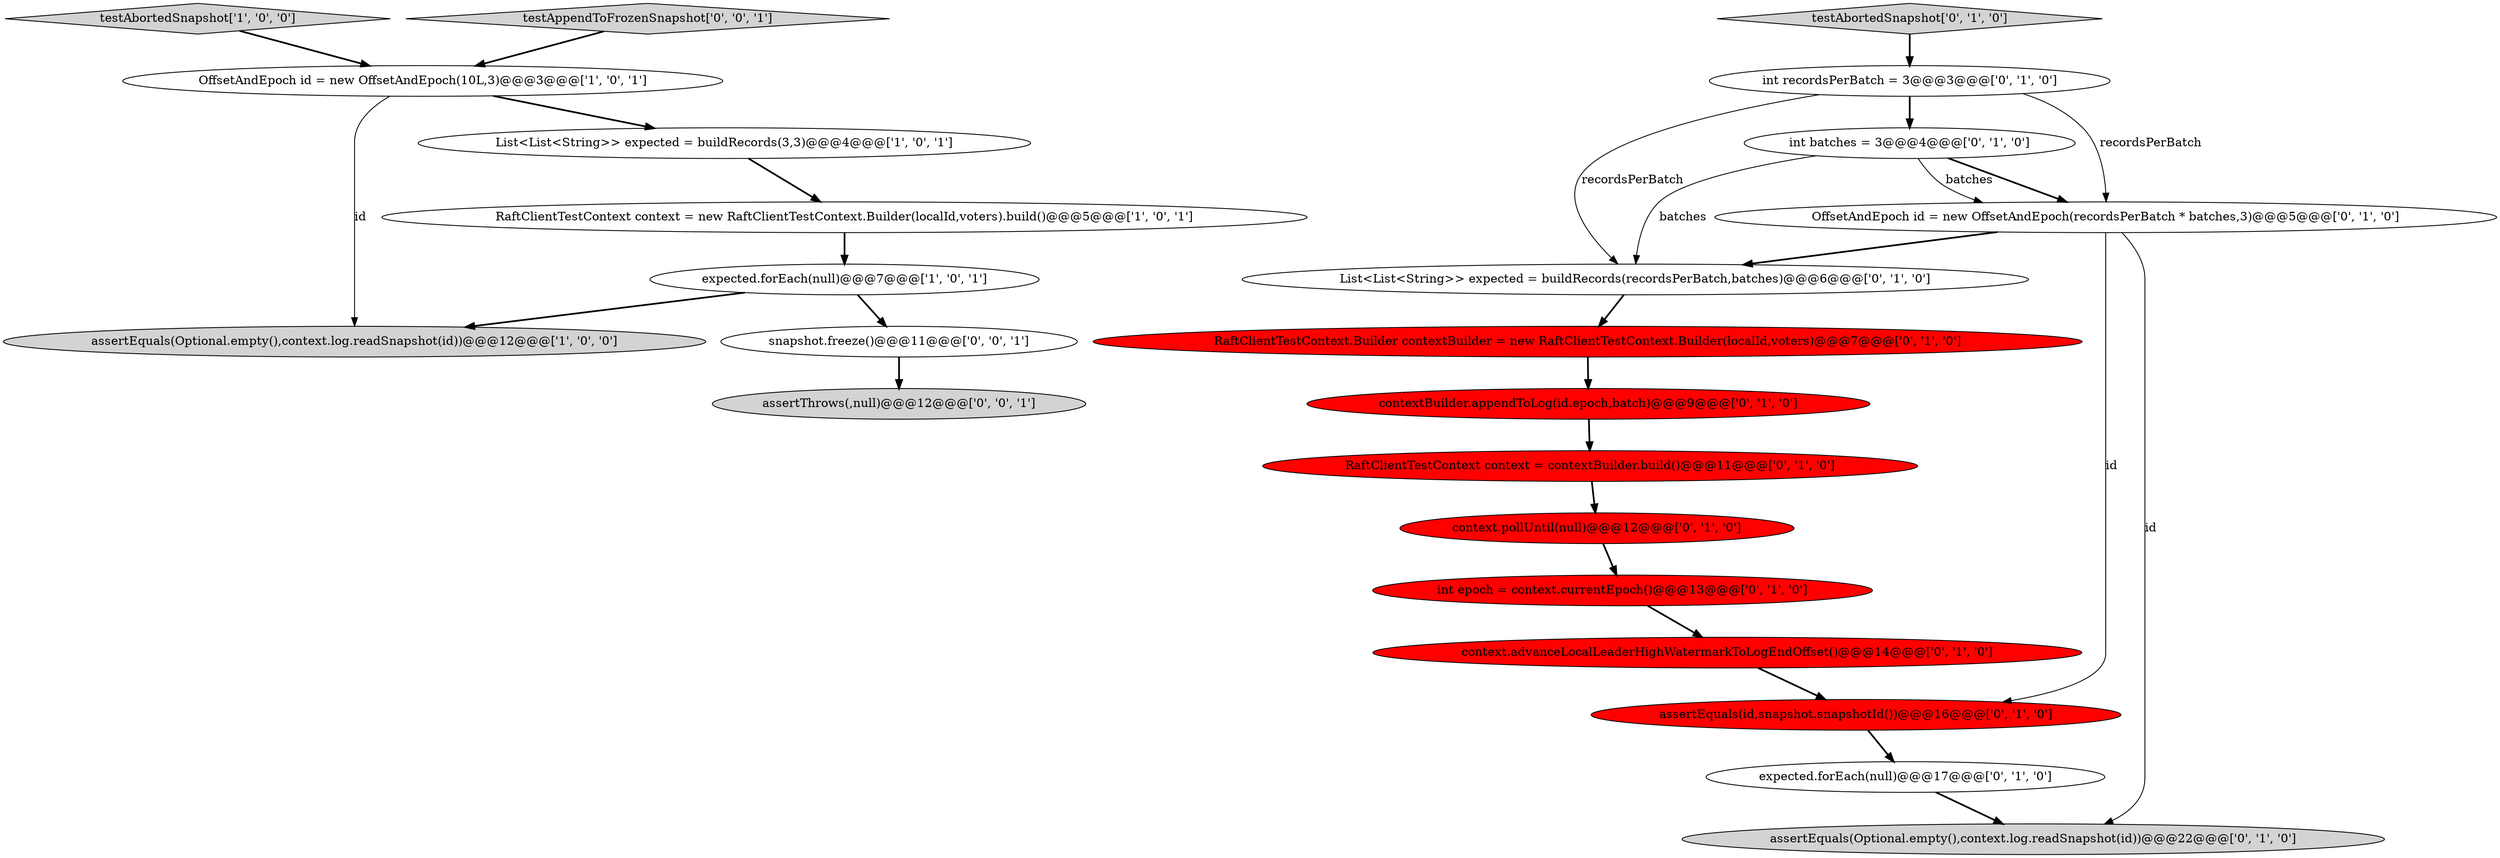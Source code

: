 digraph {
20 [style = filled, label = "assertThrows(,null)@@@12@@@['0', '0', '1']", fillcolor = lightgray, shape = ellipse image = "AAA0AAABBB3BBB"];
21 [style = filled, label = "snapshot.freeze()@@@11@@@['0', '0', '1']", fillcolor = white, shape = ellipse image = "AAA0AAABBB3BBB"];
4 [style = filled, label = "OffsetAndEpoch id = new OffsetAndEpoch(10L,3)@@@3@@@['1', '0', '1']", fillcolor = white, shape = ellipse image = "AAA0AAABBB1BBB"];
9 [style = filled, label = "testAbortedSnapshot['0', '1', '0']", fillcolor = lightgray, shape = diamond image = "AAA0AAABBB2BBB"];
3 [style = filled, label = "expected.forEach(null)@@@7@@@['1', '0', '1']", fillcolor = white, shape = ellipse image = "AAA0AAABBB1BBB"];
15 [style = filled, label = "assertEquals(Optional.empty(),context.log.readSnapshot(id))@@@22@@@['0', '1', '0']", fillcolor = lightgray, shape = ellipse image = "AAA0AAABBB2BBB"];
1 [style = filled, label = "testAbortedSnapshot['1', '0', '0']", fillcolor = lightgray, shape = diamond image = "AAA0AAABBB1BBB"];
5 [style = filled, label = "assertEquals(Optional.empty(),context.log.readSnapshot(id))@@@12@@@['1', '0', '0']", fillcolor = lightgray, shape = ellipse image = "AAA0AAABBB1BBB"];
11 [style = filled, label = "context.pollUntil(null)@@@12@@@['0', '1', '0']", fillcolor = red, shape = ellipse image = "AAA1AAABBB2BBB"];
6 [style = filled, label = "context.advanceLocalLeaderHighWatermarkToLogEndOffset()@@@14@@@['0', '1', '0']", fillcolor = red, shape = ellipse image = "AAA1AAABBB2BBB"];
14 [style = filled, label = "contextBuilder.appendToLog(id.epoch,batch)@@@9@@@['0', '1', '0']", fillcolor = red, shape = ellipse image = "AAA1AAABBB2BBB"];
19 [style = filled, label = "int recordsPerBatch = 3@@@3@@@['0', '1', '0']", fillcolor = white, shape = ellipse image = "AAA0AAABBB2BBB"];
8 [style = filled, label = "List<List<String>> expected = buildRecords(recordsPerBatch,batches)@@@6@@@['0', '1', '0']", fillcolor = white, shape = ellipse image = "AAA0AAABBB2BBB"];
12 [style = filled, label = "int epoch = context.currentEpoch()@@@13@@@['0', '1', '0']", fillcolor = red, shape = ellipse image = "AAA1AAABBB2BBB"];
17 [style = filled, label = "int batches = 3@@@4@@@['0', '1', '0']", fillcolor = white, shape = ellipse image = "AAA0AAABBB2BBB"];
18 [style = filled, label = "assertEquals(id,snapshot.snapshotId())@@@16@@@['0', '1', '0']", fillcolor = red, shape = ellipse image = "AAA1AAABBB2BBB"];
16 [style = filled, label = "RaftClientTestContext.Builder contextBuilder = new RaftClientTestContext.Builder(localId,voters)@@@7@@@['0', '1', '0']", fillcolor = red, shape = ellipse image = "AAA1AAABBB2BBB"];
13 [style = filled, label = "expected.forEach(null)@@@17@@@['0', '1', '0']", fillcolor = white, shape = ellipse image = "AAA0AAABBB2BBB"];
2 [style = filled, label = "List<List<String>> expected = buildRecords(3,3)@@@4@@@['1', '0', '1']", fillcolor = white, shape = ellipse image = "AAA0AAABBB1BBB"];
22 [style = filled, label = "testAppendToFrozenSnapshot['0', '0', '1']", fillcolor = lightgray, shape = diamond image = "AAA0AAABBB3BBB"];
10 [style = filled, label = "OffsetAndEpoch id = new OffsetAndEpoch(recordsPerBatch * batches,3)@@@5@@@['0', '1', '0']", fillcolor = white, shape = ellipse image = "AAA0AAABBB2BBB"];
0 [style = filled, label = "RaftClientTestContext context = new RaftClientTestContext.Builder(localId,voters).build()@@@5@@@['1', '0', '1']", fillcolor = white, shape = ellipse image = "AAA0AAABBB1BBB"];
7 [style = filled, label = "RaftClientTestContext context = contextBuilder.build()@@@11@@@['0', '1', '0']", fillcolor = red, shape = ellipse image = "AAA1AAABBB2BBB"];
0->3 [style = bold, label=""];
17->10 [style = bold, label=""];
8->16 [style = bold, label=""];
1->4 [style = bold, label=""];
7->11 [style = bold, label=""];
6->18 [style = bold, label=""];
17->8 [style = solid, label="batches"];
10->18 [style = solid, label="id"];
11->12 [style = bold, label=""];
19->10 [style = solid, label="recordsPerBatch"];
4->2 [style = bold, label=""];
19->17 [style = bold, label=""];
4->5 [style = solid, label="id"];
12->6 [style = bold, label=""];
14->7 [style = bold, label=""];
22->4 [style = bold, label=""];
17->10 [style = solid, label="batches"];
3->5 [style = bold, label=""];
2->0 [style = bold, label=""];
21->20 [style = bold, label=""];
10->8 [style = bold, label=""];
19->8 [style = solid, label="recordsPerBatch"];
10->15 [style = solid, label="id"];
18->13 [style = bold, label=""];
9->19 [style = bold, label=""];
16->14 [style = bold, label=""];
3->21 [style = bold, label=""];
13->15 [style = bold, label=""];
}
